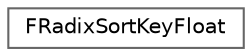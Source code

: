 digraph "Graphical Class Hierarchy"
{
 // INTERACTIVE_SVG=YES
 // LATEX_PDF_SIZE
  bgcolor="transparent";
  edge [fontname=Helvetica,fontsize=10,labelfontname=Helvetica,labelfontsize=10];
  node [fontname=Helvetica,fontsize=10,shape=box,height=0.2,width=0.4];
  rankdir="LR";
  Node0 [id="Node000000",label="FRadixSortKeyFloat",height=0.2,width=0.4,color="grey40", fillcolor="white", style="filled",URL="$d6/dff/structFRadixSortKeyFloat.html",tooltip=" "];
}
